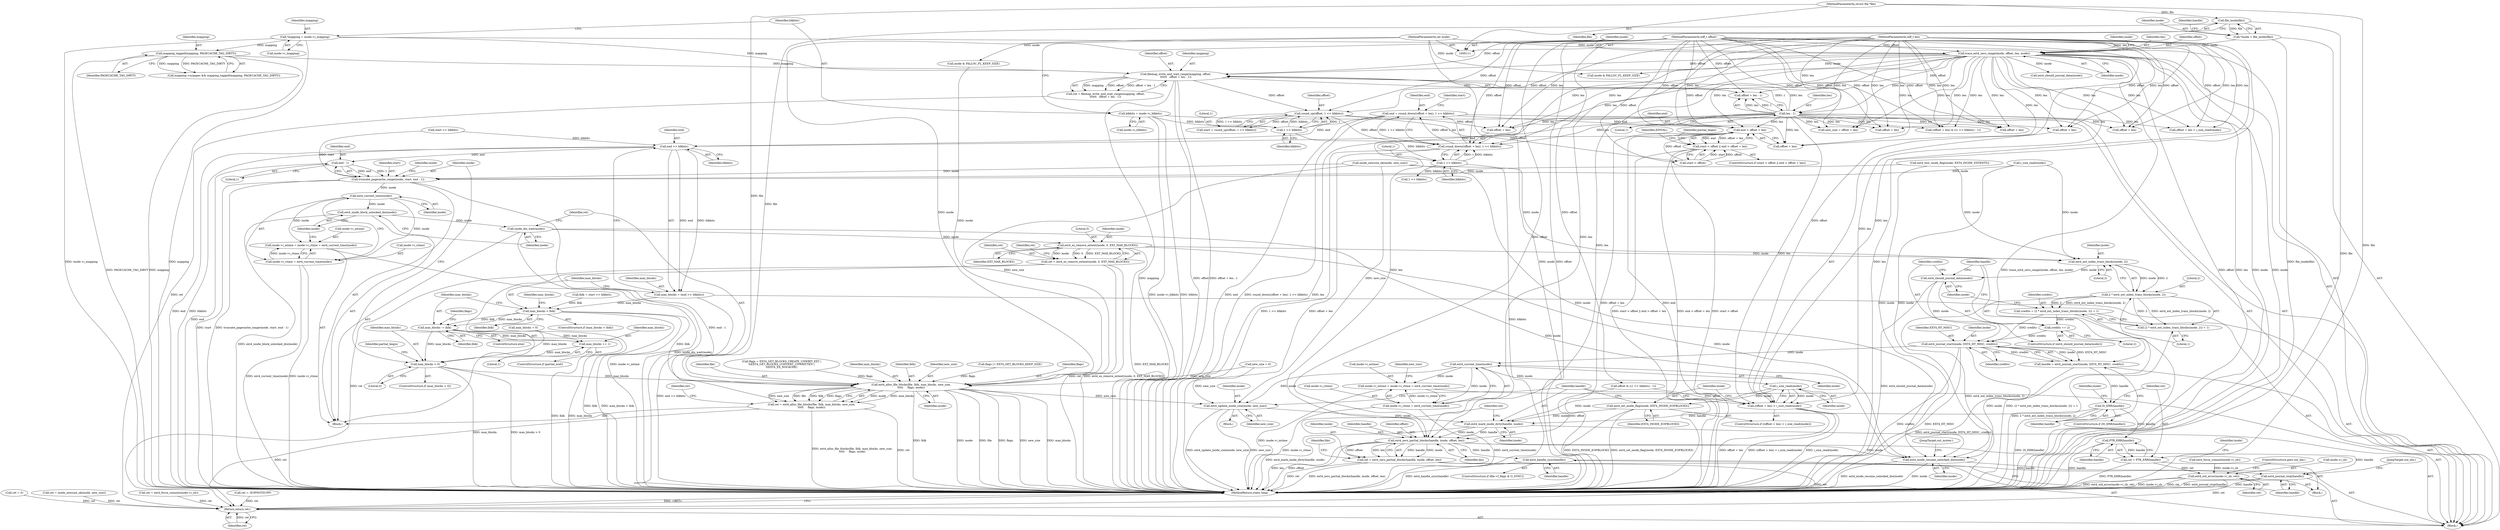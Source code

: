 digraph "0_linux_0f2af21aae11972fa924374ddcf52e88347cf5a8@integer" {
"1000212" [label="(Call,end = round_down((offset + len), 1 << blkbits))"];
"1000214" [label="(Call,round_down((offset + len), 1 << blkbits))"];
"1000207" [label="(Call,round_up(offset, 1 << blkbits))"];
"1000193" [label="(Call,filemap_write_and_wait_range(mapping, offset,\n\t\t\t\t\t\t   offset + len - 1))"];
"1000187" [label="(Call,mapping_tagged(mapping, PAGECACHE_TAG_DIRTY))"];
"1000143" [label="(Call,*mapping = inode->i_mapping)"];
"1000113" [label="(MethodParameterIn,loff_t offset)"];
"1000154" [label="(Call,trace_ext4_zero_range(inode, offset, len, mode))"];
"1000118" [label="(Call,*inode = file_inode(file))"];
"1000120" [label="(Call,file_inode(file))"];
"1000112" [label="(MethodParameterIn,struct file *file)"];
"1000114" [label="(MethodParameterIn,loff_t len)"];
"1000115" [label="(MethodParameterIn,int mode)"];
"1000198" [label="(Call,len - 1)"];
"1000209" [label="(Call,1 << blkbits)"];
"1000149" [label="(Call,blkbits = inode->i_blkbits)"];
"1000218" [label="(Call,1 << blkbits)"];
"1000226" [label="(Call,end > offset + len)"];
"1000222" [label="(Call,start < offset || end > offset + len)"];
"1000261" [label="(Call,end >> blkbits)"];
"1000259" [label="(Call,max_blocks = (end >> blkbits))"];
"1000265" [label="(Call,max_blocks < lblk)"];
"1000272" [label="(Call,max_blocks -= lblk)"];
"1000333" [label="(Call,max_blocks += 1)"];
"1000337" [label="(Call,max_blocks > 0)"];
"1000363" [label="(Call,ext4_alloc_file_blocks(file, lblk, max_blocks, new_size,\n\t\t\t\t\t     flags, mode))"];
"1000361" [label="(Call,ret = ext4_alloc_file_blocks(file, lblk, max_blocks, new_size,\n\t\t\t\t\t     flags, mode))"];
"1000481" [label="(Return,return ret;)"];
"1000437" [label="(Call,ext4_update_inode_size(inode, new_size))"];
"1000452" [label="(Call,ext4_mark_inode_dirty(handle, inode))"];
"1000457" [label="(Call,ext4_zero_partial_blocks(handle, inode, offset, len))"];
"1000455" [label="(Call,ret = ext4_zero_partial_blocks(handle, inode, offset, len))"];
"1000468" [label="(Call,ext4_handle_sync(handle))"];
"1000470" [label="(Call,ext4_journal_stop(handle))"];
"1000473" [label="(Call,ext4_inode_resume_unlocked_dio(inode))"];
"1000344" [label="(Call,end - 1)"];
"1000341" [label="(Call,truncate_pagecache_range(inode, start, end - 1))"];
"1000355" [label="(Call,ext4_current_time(inode))"];
"1000347" [label="(Call,inode->i_mtime = inode->i_ctime = ext4_current_time(inode))"];
"1000351" [label="(Call,inode->i_ctime = ext4_current_time(inode))"];
"1000357" [label="(Call,ext4_inode_block_unlocked_dio(inode))"];
"1000359" [label="(Call,inode_dio_wait(inode))"];
"1000375" [label="(Call,ext4_es_remove_extent(inode, 0, EXT_MAX_BLOCKS))"];
"1000373" [label="(Call,ret = ext4_es_remove_extent(inode, 0, EXT_MAX_BLOCKS))"];
"1000394" [label="(Call,ext4_ext_index_trans_blocks(inode, 2))"];
"1000392" [label="(Call,2 * ext4_ext_index_trans_blocks(inode, 2))"];
"1000389" [label="(Call,credits = (2 * ext4_ext_index_trans_blocks(inode, 2)) + 1)"];
"1000401" [label="(Call,credits += 2)"];
"1000406" [label="(Call,ext4_journal_start(inode, EXT4_HT_MISC, credits))"];
"1000404" [label="(Call,handle = ext4_journal_start(inode, EXT4_HT_MISC, credits))"];
"1000411" [label="(Call,IS_ERR(handle))"];
"1000416" [label="(Call,PTR_ERR(handle))"];
"1000414" [label="(Call,ret = PTR_ERR(handle))"];
"1000418" [label="(Call,ext4_std_error(inode->i_sb, ret))"];
"1000432" [label="(Call,ext4_current_time(inode))"];
"1000424" [label="(Call,inode->i_mtime = inode->i_ctime = ext4_current_time(inode))"];
"1000428" [label="(Call,inode->i_ctime = ext4_current_time(inode))"];
"1000447" [label="(Call,i_size_read(inode))"];
"1000443" [label="(Call,(offset + len) > i_size_read(inode))"];
"1000449" [label="(Call,ext4_set_inode_flag(inode, EXT4_INODE_EOFBLOCKS))"];
"1000391" [label="(Call,(2 * ext4_ext_index_trans_blocks(inode, 2)) + 1)"];
"1000399" [label="(Call,ext4_should_journal_data(inode))"];
"1000396" [label="(Literal,2)"];
"1000465" [label="(Identifier,file)"];
"1000246" [label="(Call,offset + len)"];
"1000334" [label="(Identifier,max_blocks)"];
"1000404" [label="(Call,handle = ext4_journal_start(inode, EXT4_HT_MISC, credits))"];
"1000195" [label="(Identifier,offset)"];
"1000228" [label="(Call,offset + len)"];
"1000296" [label="(Call,ext4_test_inode_flag(inode, EXT4_INODE_EXTENTS))"];
"1000272" [label="(Call,max_blocks -= lblk)"];
"1000449" [label="(Call,ext4_set_inode_flag(inode, EXT4_INODE_EOFBLOCKS))"];
"1000409" [label="(Identifier,credits)"];
"1000481" [label="(Return,return ret;)"];
"1000363" [label="(Call,ext4_alloc_file_blocks(file, lblk, max_blocks, new_size,\n\t\t\t\t\t     flags, mode))"];
"1000468" [label="(Call,ext4_handle_sync(handle))"];
"1000452" [label="(Call,ext4_mark_inode_dirty(handle, inode))"];
"1000235" [label="(Identifier,partial_begin)"];
"1000155" [label="(Identifier,inode)"];
"1000462" [label="(ControlStructure,if (file->f_flags & O_SYNC))"];
"1000267" [label="(Identifier,lblk)"];
"1000472" [label="(JumpTarget,out_dio:)"];
"1000300" [label="(Call,ret = -EOPNOTSUPP)"];
"1000456" [label="(Identifier,ret)"];
"1000266" [label="(Identifier,max_blocks)"];
"1000447" [label="(Call,i_size_read(inode))"];
"1000422" [label="(Identifier,ret)"];
"1000150" [label="(Identifier,blkbits)"];
"1000411" [label="(Call,IS_ERR(handle))"];
"1000239" [label="(Call,1 << blkbits)"];
"1000351" [label="(Call,inode->i_ctime = ext4_current_time(inode))"];
"1000169" [label="(Call,ext4_should_journal_data(inode))"];
"1000471" [label="(Identifier,handle)"];
"1000331" [label="(ControlStructure,if (partial_end))"];
"1000439" [label="(Identifier,new_size)"];
"1000112" [label="(MethodParameterIn,struct file *file)"];
"1000458" [label="(Identifier,handle)"];
"1000198" [label="(Call,len - 1)"];
"1000378" [label="(Identifier,EXT_MAX_BLOCKS)"];
"1000394" [label="(Call,ext4_ext_index_trans_blocks(inode, 2))"];
"1000413" [label="(Block,)"];
"1000145" [label="(Call,inode->i_mapping)"];
"1000340" [label="(Block,)"];
"1000342" [label="(Identifier,inode)"];
"1000276" [label="(Identifier,flags)"];
"1000193" [label="(Call,filemap_write_and_wait_range(mapping, offset,\n\t\t\t\t\t\t   offset + len - 1))"];
"1000189" [label="(Identifier,PAGECACHE_TAG_DIRTY)"];
"1000364" [label="(Identifier,file)"];
"1000345" [label="(Identifier,end)"];
"1000212" [label="(Call,end = round_down((offset + len), 1 << blkbits))"];
"1000318" [label="(Call,new_size = offset + len)"];
"1000236" [label="(Call,offset & ((1 << blkbits) - 1))"];
"1000393" [label="(Literal,2)"];
"1000392" [label="(Call,2 * ext4_ext_index_trans_blocks(inode, 2))"];
"1000114" [label="(MethodParameterIn,loff_t len)"];
"1000335" [label="(Literal,1)"];
"1000121" [label="(Identifier,file)"];
"1000455" [label="(Call,ret = ext4_zero_partial_blocks(handle, inode, offset, len))"];
"1000213" [label="(Identifier,end)"];
"1000194" [label="(Identifier,mapping)"];
"1000385" [label="(Identifier,partial_begin)"];
"1000210" [label="(Literal,1)"];
"1000400" [label="(Identifier,inode)"];
"1000424" [label="(Call,inode->i_mtime = inode->i_ctime = ext4_current_time(inode))"];
"1000226" [label="(Call,end > offset + len)"];
"1000320" [label="(Call,offset + len)"];
"1000259" [label="(Call,max_blocks = (end >> blkbits))"];
"1000344" [label="(Call,end - 1)"];
"1000391" [label="(Call,(2 * ext4_ext_index_trans_blocks(inode, 2)) + 1)"];
"1000183" [label="(Call,mapping->nrpages && mapping_tagged(mapping, PAGECACHE_TAG_DIRTY))"];
"1000156" [label="(Identifier,offset)"];
"1000417" [label="(Identifier,handle)"];
"1000408" [label="(Identifier,EXT4_HT_MISC)"];
"1000163" [label="(Identifier,inode)"];
"1000265" [label="(Call,max_blocks < lblk)"];
"1000118" [label="(Call,*inode = file_inode(file))"];
"1000405" [label="(Identifier,handle)"];
"1000375" [label="(Call,ext4_es_remove_extent(inode, 0, EXT_MAX_BLOCKS))"];
"1000261" [label="(Call,end >> blkbits)"];
"1000325" [label="(Call,inode_newsize_ok(inode, new_size))"];
"1000312" [label="(Call,offset + len)"];
"1000346" [label="(Literal,1)"];
"1000233" [label="(Identifier,EINVAL)"];
"1000219" [label="(Literal,1)"];
"1000469" [label="(Identifier,handle)"];
"1000209" [label="(Call,1 << blkbits)"];
"1000275" [label="(Call,flags = EXT4_GET_BLOCKS_CREATE_UNWRIT_EXT |\n\t\tEXT4_GET_BLOCKS_CONVERT_UNWRITTEN |\n\t\tEXT4_EX_NOCACHE)"];
"1000222" [label="(Call,start < offset || end > offset + len)"];
"1000415" [label="(Identifier,ret)"];
"1000260" [label="(Identifier,max_blocks)"];
"1000475" [label="(JumpTarget,out_mutex:)"];
"1000274" [label="(Identifier,lblk)"];
"1000442" [label="(ControlStructure,if ((offset + len) > i_size_read(inode)))"];
"1000366" [label="(Identifier,max_blocks)"];
"1000220" [label="(Identifier,blkbits)"];
"1000376" [label="(Identifier,inode)"];
"1000470" [label="(Call,ext4_journal_stop(handle))"];
"1000450" [label="(Identifier,inode)"];
"1000128" [label="(Call,new_size = 0)"];
"1000473" [label="(Call,ext4_inode_resume_unlocked_dio(inode))"];
"1000207" [label="(Call,round_up(offset, 1 << blkbits))"];
"1000199" [label="(Identifier,len)"];
"1000341" [label="(Call,truncate_pagecache_range(inode, start, end - 1))"];
"1000263" [label="(Identifier,blkbits)"];
"1000132" [label="(Call,ret = 0)"];
"1000158" [label="(Identifier,mode)"];
"1000116" [label="(Block,)"];
"1000214" [label="(Call,round_down((offset + len), 1 << blkbits))"];
"1000269" [label="(Identifier,max_blocks)"];
"1000191" [label="(Call,ret = filemap_write_and_wait_range(mapping, offset,\n\t\t\t\t\t\t   offset + len - 1))"];
"1000474" [label="(Identifier,inode)"];
"1000256" [label="(Call,start >> blkbits)"];
"1000188" [label="(Identifier,mapping)"];
"1000460" [label="(Identifier,offset)"];
"1000352" [label="(Call,inode->i_ctime)"];
"1000143" [label="(Call,*mapping = inode->i_mapping)"];
"1000432" [label="(Call,ext4_current_time(inode))"];
"1000459" [label="(Identifier,inode)"];
"1000416" [label="(Call,PTR_ERR(handle))"];
"1000262" [label="(Identifier,end)"];
"1000426" [label="(Identifier,inode)"];
"1000483" [label="(MethodReturn,static long)"];
"1000337" [label="(Call,max_blocks > 0)"];
"1000336" [label="(ControlStructure,if (max_blocks > 0))"];
"1000365" [label="(Identifier,lblk)"];
"1000438" [label="(Identifier,inode)"];
"1000154" [label="(Call,trace_ext4_zero_range(inode, offset, len, mode))"];
"1000362" [label="(Identifier,ret)"];
"1000373" [label="(Call,ret = ext4_es_remove_extent(inode, 0, EXT_MAX_BLOCKS))"];
"1000457" [label="(Call,ext4_zero_partial_blocks(handle, inode, offset, len))"];
"1000283" [label="(Call,mode & FALLOC_FL_KEEP_SIZE)"];
"1000119" [label="(Identifier,inode)"];
"1000268" [label="(Call,max_blocks = 0)"];
"1000323" [label="(Call,ret = inode_newsize_ok(inode, new_size))"];
"1000315" [label="(Call,i_size_read(inode))"];
"1000443" [label="(Call,(offset + len) > i_size_read(inode))"];
"1000412" [label="(Identifier,handle)"];
"1000395" [label="(Identifier,inode)"];
"1000374" [label="(Identifier,ret)"];
"1000223" [label="(Call,start < offset)"];
"1000308" [label="(Call,mode & FALLOC_FL_KEEP_SIZE)"];
"1000113" [label="(MethodParameterIn,loff_t offset)"];
"1000151" [label="(Call,inode->i_blkbits)"];
"1000254" [label="(Call,lblk = start >> blkbits)"];
"1000311" [label="(Call,offset + len > i_size_read(inode))"];
"1000347" [label="(Call,inode->i_mtime = inode->i_ctime = ext4_current_time(inode))"];
"1000349" [label="(Identifier,inode)"];
"1000397" [label="(Literal,1)"];
"1000356" [label="(Identifier,inode)"];
"1000357" [label="(Call,ext4_inode_block_unlocked_dio(inode))"];
"1000211" [label="(Identifier,blkbits)"];
"1000425" [label="(Call,inode->i_mtime)"];
"1000149" [label="(Call,blkbits = inode->i_blkbits)"];
"1000339" [label="(Literal,0)"];
"1000371" [label="(Identifier,ret)"];
"1000367" [label="(Identifier,new_size)"];
"1000407" [label="(Identifier,inode)"];
"1000187" [label="(Call,mapping_tagged(mapping, PAGECACHE_TAG_DIRTY))"];
"1000414" [label="(Call,ret = PTR_ERR(handle))"];
"1000196" [label="(Call,offset + len - 1)"];
"1000433" [label="(Identifier,inode)"];
"1000333" [label="(Call,max_blocks += 1)"];
"1000437" [label="(Call,ext4_update_inode_size(inode, new_size))"];
"1000360" [label="(Identifier,inode)"];
"1000390" [label="(Identifier,credits)"];
"1000286" [label="(Call,flags |= EXT4_GET_BLOCKS_KEEP_SIZE)"];
"1000403" [label="(Literal,2)"];
"1000380" [label="(Identifier,ret)"];
"1000454" [label="(Identifier,inode)"];
"1000338" [label="(Identifier,max_blocks)"];
"1000451" [label="(Identifier,EXT4_INODE_EOFBLOCKS)"];
"1000361" [label="(Call,ret = ext4_alloc_file_blocks(file, lblk, max_blocks, new_size,\n\t\t\t\t\t     flags, mode))"];
"1000428" [label="(Call,inode->i_ctime = ext4_current_time(inode))"];
"1000124" [label="(Identifier,handle)"];
"1000399" [label="(Call,ext4_should_journal_data(inode))"];
"1000144" [label="(Identifier,mapping)"];
"1000369" [label="(Identifier,mode)"];
"1000157" [label="(Identifier,len)"];
"1000200" [label="(Literal,1)"];
"1000348" [label="(Call,inode->i_mtime)"];
"1000115" [label="(MethodParameterIn,int mode)"];
"1000273" [label="(Identifier,max_blocks)"];
"1000227" [label="(Identifier,end)"];
"1000436" [label="(Block,)"];
"1000359" [label="(Call,inode_dio_wait(inode))"];
"1000172" [label="(Call,ret = ext4_force_commit(inode->i_sb))"];
"1000174" [label="(Call,ext4_force_commit(inode->i_sb))"];
"1000355" [label="(Call,ext4_current_time(inode))"];
"1000406" [label="(Call,ext4_journal_start(inode, EXT4_HT_MISC, credits))"];
"1000377" [label="(Literal,0)"];
"1000221" [label="(ControlStructure,if (start < offset || end > offset + len))"];
"1000401" [label="(Call,credits += 2)"];
"1000429" [label="(Call,inode->i_ctime)"];
"1000271" [label="(ControlStructure,else)"];
"1000448" [label="(Identifier,inode)"];
"1000423" [label="(ControlStructure,goto out_dio;)"];
"1000398" [label="(ControlStructure,if (ext4_should_journal_data(inode)))"];
"1000120" [label="(Call,file_inode(file))"];
"1000461" [label="(Identifier,len)"];
"1000420" [label="(Identifier,inode)"];
"1000453" [label="(Identifier,handle)"];
"1000419" [label="(Call,inode->i_sb)"];
"1000224" [label="(Identifier,start)"];
"1000482" [label="(Identifier,ret)"];
"1000264" [label="(ControlStructure,if (max_blocks < lblk))"];
"1000444" [label="(Call,offset + len)"];
"1000410" [label="(ControlStructure,if (IS_ERR(handle)))"];
"1000389" [label="(Call,credits = (2 * ext4_ext_index_trans_blocks(inode, 2)) + 1)"];
"1000245" [label="(Call,(offset + len) & ((1 << blkbits) - 1))"];
"1000343" [label="(Identifier,start)"];
"1000208" [label="(Identifier,offset)"];
"1000218" [label="(Call,1 << blkbits)"];
"1000402" [label="(Identifier,credits)"];
"1000435" [label="(Identifier,new_size)"];
"1000205" [label="(Call,start = round_up(offset, 1 << blkbits))"];
"1000418" [label="(Call,ext4_std_error(inode->i_sb, ret))"];
"1000368" [label="(Identifier,flags)"];
"1000358" [label="(Identifier,inode)"];
"1000215" [label="(Call,offset + len)"];
"1000212" -> "1000116"  [label="AST: "];
"1000212" -> "1000214"  [label="CFG: "];
"1000213" -> "1000212"  [label="AST: "];
"1000214" -> "1000212"  [label="AST: "];
"1000224" -> "1000212"  [label="CFG: "];
"1000212" -> "1000483"  [label="DDG: round_down((offset + len), 1 << blkbits)"];
"1000212" -> "1000483"  [label="DDG: end"];
"1000214" -> "1000212"  [label="DDG: offset + len"];
"1000214" -> "1000212"  [label="DDG: 1 << blkbits"];
"1000212" -> "1000226"  [label="DDG: end"];
"1000212" -> "1000261"  [label="DDG: end"];
"1000214" -> "1000218"  [label="CFG: "];
"1000215" -> "1000214"  [label="AST: "];
"1000218" -> "1000214"  [label="AST: "];
"1000214" -> "1000483"  [label="DDG: 1 << blkbits"];
"1000214" -> "1000483"  [label="DDG: offset + len"];
"1000207" -> "1000214"  [label="DDG: offset"];
"1000113" -> "1000214"  [label="DDG: offset"];
"1000154" -> "1000214"  [label="DDG: len"];
"1000198" -> "1000214"  [label="DDG: len"];
"1000114" -> "1000214"  [label="DDG: len"];
"1000218" -> "1000214"  [label="DDG: 1"];
"1000218" -> "1000214"  [label="DDG: blkbits"];
"1000207" -> "1000205"  [label="AST: "];
"1000207" -> "1000209"  [label="CFG: "];
"1000208" -> "1000207"  [label="AST: "];
"1000209" -> "1000207"  [label="AST: "];
"1000205" -> "1000207"  [label="CFG: "];
"1000207" -> "1000205"  [label="DDG: offset"];
"1000207" -> "1000205"  [label="DDG: 1 << blkbits"];
"1000193" -> "1000207"  [label="DDG: offset"];
"1000154" -> "1000207"  [label="DDG: offset"];
"1000113" -> "1000207"  [label="DDG: offset"];
"1000209" -> "1000207"  [label="DDG: 1"];
"1000209" -> "1000207"  [label="DDG: blkbits"];
"1000207" -> "1000215"  [label="DDG: offset"];
"1000207" -> "1000223"  [label="DDG: offset"];
"1000193" -> "1000191"  [label="AST: "];
"1000193" -> "1000196"  [label="CFG: "];
"1000194" -> "1000193"  [label="AST: "];
"1000195" -> "1000193"  [label="AST: "];
"1000196" -> "1000193"  [label="AST: "];
"1000191" -> "1000193"  [label="CFG: "];
"1000193" -> "1000483"  [label="DDG: mapping"];
"1000193" -> "1000483"  [label="DDG: offset"];
"1000193" -> "1000483"  [label="DDG: offset + len - 1"];
"1000193" -> "1000191"  [label="DDG: mapping"];
"1000193" -> "1000191"  [label="DDG: offset"];
"1000193" -> "1000191"  [label="DDG: offset + len - 1"];
"1000187" -> "1000193"  [label="DDG: mapping"];
"1000143" -> "1000193"  [label="DDG: mapping"];
"1000113" -> "1000193"  [label="DDG: offset"];
"1000154" -> "1000193"  [label="DDG: offset"];
"1000198" -> "1000193"  [label="DDG: len"];
"1000198" -> "1000193"  [label="DDG: 1"];
"1000187" -> "1000183"  [label="AST: "];
"1000187" -> "1000189"  [label="CFG: "];
"1000188" -> "1000187"  [label="AST: "];
"1000189" -> "1000187"  [label="AST: "];
"1000183" -> "1000187"  [label="CFG: "];
"1000187" -> "1000483"  [label="DDG: mapping"];
"1000187" -> "1000483"  [label="DDG: PAGECACHE_TAG_DIRTY"];
"1000187" -> "1000183"  [label="DDG: mapping"];
"1000187" -> "1000183"  [label="DDG: PAGECACHE_TAG_DIRTY"];
"1000143" -> "1000187"  [label="DDG: mapping"];
"1000143" -> "1000116"  [label="AST: "];
"1000143" -> "1000145"  [label="CFG: "];
"1000144" -> "1000143"  [label="AST: "];
"1000145" -> "1000143"  [label="AST: "];
"1000150" -> "1000143"  [label="CFG: "];
"1000143" -> "1000483"  [label="DDG: mapping"];
"1000143" -> "1000483"  [label="DDG: inode->i_mapping"];
"1000113" -> "1000111"  [label="AST: "];
"1000113" -> "1000483"  [label="DDG: offset"];
"1000113" -> "1000154"  [label="DDG: offset"];
"1000113" -> "1000196"  [label="DDG: offset"];
"1000113" -> "1000215"  [label="DDG: offset"];
"1000113" -> "1000223"  [label="DDG: offset"];
"1000113" -> "1000226"  [label="DDG: offset"];
"1000113" -> "1000228"  [label="DDG: offset"];
"1000113" -> "1000236"  [label="DDG: offset"];
"1000113" -> "1000245"  [label="DDG: offset"];
"1000113" -> "1000246"  [label="DDG: offset"];
"1000113" -> "1000311"  [label="DDG: offset"];
"1000113" -> "1000312"  [label="DDG: offset"];
"1000113" -> "1000318"  [label="DDG: offset"];
"1000113" -> "1000320"  [label="DDG: offset"];
"1000113" -> "1000443"  [label="DDG: offset"];
"1000113" -> "1000444"  [label="DDG: offset"];
"1000113" -> "1000457"  [label="DDG: offset"];
"1000154" -> "1000116"  [label="AST: "];
"1000154" -> "1000158"  [label="CFG: "];
"1000155" -> "1000154"  [label="AST: "];
"1000156" -> "1000154"  [label="AST: "];
"1000157" -> "1000154"  [label="AST: "];
"1000158" -> "1000154"  [label="AST: "];
"1000163" -> "1000154"  [label="CFG: "];
"1000154" -> "1000483"  [label="DDG: len"];
"1000154" -> "1000483"  [label="DDG: inode"];
"1000154" -> "1000483"  [label="DDG: mode"];
"1000154" -> "1000483"  [label="DDG: trace_ext4_zero_range(inode, offset, len, mode)"];
"1000154" -> "1000483"  [label="DDG: offset"];
"1000118" -> "1000154"  [label="DDG: inode"];
"1000114" -> "1000154"  [label="DDG: len"];
"1000115" -> "1000154"  [label="DDG: mode"];
"1000154" -> "1000169"  [label="DDG: inode"];
"1000154" -> "1000196"  [label="DDG: offset"];
"1000154" -> "1000198"  [label="DDG: len"];
"1000154" -> "1000215"  [label="DDG: len"];
"1000154" -> "1000226"  [label="DDG: len"];
"1000154" -> "1000228"  [label="DDG: len"];
"1000154" -> "1000245"  [label="DDG: len"];
"1000154" -> "1000246"  [label="DDG: len"];
"1000154" -> "1000283"  [label="DDG: mode"];
"1000154" -> "1000311"  [label="DDG: len"];
"1000154" -> "1000312"  [label="DDG: len"];
"1000154" -> "1000318"  [label="DDG: len"];
"1000154" -> "1000320"  [label="DDG: len"];
"1000154" -> "1000443"  [label="DDG: len"];
"1000154" -> "1000444"  [label="DDG: len"];
"1000154" -> "1000457"  [label="DDG: len"];
"1000118" -> "1000116"  [label="AST: "];
"1000118" -> "1000120"  [label="CFG: "];
"1000119" -> "1000118"  [label="AST: "];
"1000120" -> "1000118"  [label="AST: "];
"1000124" -> "1000118"  [label="CFG: "];
"1000118" -> "1000483"  [label="DDG: file_inode(file)"];
"1000120" -> "1000118"  [label="DDG: file"];
"1000120" -> "1000121"  [label="CFG: "];
"1000121" -> "1000120"  [label="AST: "];
"1000120" -> "1000483"  [label="DDG: file"];
"1000112" -> "1000120"  [label="DDG: file"];
"1000120" -> "1000363"  [label="DDG: file"];
"1000112" -> "1000111"  [label="AST: "];
"1000112" -> "1000483"  [label="DDG: file"];
"1000112" -> "1000363"  [label="DDG: file"];
"1000114" -> "1000111"  [label="AST: "];
"1000114" -> "1000483"  [label="DDG: len"];
"1000114" -> "1000198"  [label="DDG: len"];
"1000114" -> "1000215"  [label="DDG: len"];
"1000114" -> "1000226"  [label="DDG: len"];
"1000114" -> "1000228"  [label="DDG: len"];
"1000114" -> "1000245"  [label="DDG: len"];
"1000114" -> "1000246"  [label="DDG: len"];
"1000114" -> "1000311"  [label="DDG: len"];
"1000114" -> "1000312"  [label="DDG: len"];
"1000114" -> "1000318"  [label="DDG: len"];
"1000114" -> "1000320"  [label="DDG: len"];
"1000114" -> "1000443"  [label="DDG: len"];
"1000114" -> "1000444"  [label="DDG: len"];
"1000114" -> "1000457"  [label="DDG: len"];
"1000115" -> "1000111"  [label="AST: "];
"1000115" -> "1000483"  [label="DDG: mode"];
"1000115" -> "1000283"  [label="DDG: mode"];
"1000115" -> "1000308"  [label="DDG: mode"];
"1000115" -> "1000363"  [label="DDG: mode"];
"1000198" -> "1000196"  [label="AST: "];
"1000198" -> "1000200"  [label="CFG: "];
"1000199" -> "1000198"  [label="AST: "];
"1000200" -> "1000198"  [label="AST: "];
"1000196" -> "1000198"  [label="CFG: "];
"1000198" -> "1000483"  [label="DDG: len"];
"1000198" -> "1000196"  [label="DDG: len"];
"1000198" -> "1000196"  [label="DDG: 1"];
"1000198" -> "1000215"  [label="DDG: len"];
"1000198" -> "1000226"  [label="DDG: len"];
"1000198" -> "1000228"  [label="DDG: len"];
"1000198" -> "1000245"  [label="DDG: len"];
"1000198" -> "1000246"  [label="DDG: len"];
"1000198" -> "1000311"  [label="DDG: len"];
"1000198" -> "1000312"  [label="DDG: len"];
"1000198" -> "1000318"  [label="DDG: len"];
"1000198" -> "1000320"  [label="DDG: len"];
"1000198" -> "1000443"  [label="DDG: len"];
"1000198" -> "1000444"  [label="DDG: len"];
"1000198" -> "1000457"  [label="DDG: len"];
"1000209" -> "1000211"  [label="CFG: "];
"1000210" -> "1000209"  [label="AST: "];
"1000211" -> "1000209"  [label="AST: "];
"1000149" -> "1000209"  [label="DDG: blkbits"];
"1000209" -> "1000218"  [label="DDG: blkbits"];
"1000149" -> "1000116"  [label="AST: "];
"1000149" -> "1000151"  [label="CFG: "];
"1000150" -> "1000149"  [label="AST: "];
"1000151" -> "1000149"  [label="AST: "];
"1000155" -> "1000149"  [label="CFG: "];
"1000149" -> "1000483"  [label="DDG: inode->i_blkbits"];
"1000149" -> "1000483"  [label="DDG: blkbits"];
"1000218" -> "1000220"  [label="CFG: "];
"1000219" -> "1000218"  [label="AST: "];
"1000220" -> "1000218"  [label="AST: "];
"1000218" -> "1000483"  [label="DDG: blkbits"];
"1000218" -> "1000239"  [label="DDG: blkbits"];
"1000226" -> "1000222"  [label="AST: "];
"1000226" -> "1000228"  [label="CFG: "];
"1000227" -> "1000226"  [label="AST: "];
"1000228" -> "1000226"  [label="AST: "];
"1000222" -> "1000226"  [label="CFG: "];
"1000226" -> "1000483"  [label="DDG: end"];
"1000226" -> "1000483"  [label="DDG: offset + len"];
"1000226" -> "1000222"  [label="DDG: end"];
"1000226" -> "1000222"  [label="DDG: offset + len"];
"1000223" -> "1000226"  [label="DDG: offset"];
"1000226" -> "1000261"  [label="DDG: end"];
"1000222" -> "1000221"  [label="AST: "];
"1000222" -> "1000223"  [label="CFG: "];
"1000223" -> "1000222"  [label="AST: "];
"1000233" -> "1000222"  [label="CFG: "];
"1000235" -> "1000222"  [label="CFG: "];
"1000222" -> "1000483"  [label="DDG: start < offset"];
"1000222" -> "1000483"  [label="DDG: end > offset + len"];
"1000222" -> "1000483"  [label="DDG: start < offset || end > offset + len"];
"1000223" -> "1000222"  [label="DDG: start"];
"1000223" -> "1000222"  [label="DDG: offset"];
"1000261" -> "1000259"  [label="AST: "];
"1000261" -> "1000263"  [label="CFG: "];
"1000262" -> "1000261"  [label="AST: "];
"1000263" -> "1000261"  [label="AST: "];
"1000259" -> "1000261"  [label="CFG: "];
"1000261" -> "1000483"  [label="DDG: blkbits"];
"1000261" -> "1000483"  [label="DDG: end"];
"1000261" -> "1000259"  [label="DDG: end"];
"1000261" -> "1000259"  [label="DDG: blkbits"];
"1000256" -> "1000261"  [label="DDG: blkbits"];
"1000261" -> "1000344"  [label="DDG: end"];
"1000259" -> "1000116"  [label="AST: "];
"1000260" -> "1000259"  [label="AST: "];
"1000266" -> "1000259"  [label="CFG: "];
"1000259" -> "1000483"  [label="DDG: end >> blkbits"];
"1000259" -> "1000265"  [label="DDG: max_blocks"];
"1000265" -> "1000264"  [label="AST: "];
"1000265" -> "1000267"  [label="CFG: "];
"1000266" -> "1000265"  [label="AST: "];
"1000267" -> "1000265"  [label="AST: "];
"1000269" -> "1000265"  [label="CFG: "];
"1000273" -> "1000265"  [label="CFG: "];
"1000265" -> "1000483"  [label="DDG: max_blocks < lblk"];
"1000265" -> "1000483"  [label="DDG: lblk"];
"1000254" -> "1000265"  [label="DDG: lblk"];
"1000265" -> "1000272"  [label="DDG: lblk"];
"1000265" -> "1000272"  [label="DDG: max_blocks"];
"1000265" -> "1000363"  [label="DDG: lblk"];
"1000272" -> "1000271"  [label="AST: "];
"1000272" -> "1000274"  [label="CFG: "];
"1000273" -> "1000272"  [label="AST: "];
"1000274" -> "1000272"  [label="AST: "];
"1000276" -> "1000272"  [label="CFG: "];
"1000272" -> "1000483"  [label="DDG: lblk"];
"1000272" -> "1000483"  [label="DDG: max_blocks"];
"1000272" -> "1000333"  [label="DDG: max_blocks"];
"1000272" -> "1000337"  [label="DDG: max_blocks"];
"1000333" -> "1000331"  [label="AST: "];
"1000333" -> "1000335"  [label="CFG: "];
"1000334" -> "1000333"  [label="AST: "];
"1000335" -> "1000333"  [label="AST: "];
"1000338" -> "1000333"  [label="CFG: "];
"1000268" -> "1000333"  [label="DDG: max_blocks"];
"1000333" -> "1000337"  [label="DDG: max_blocks"];
"1000337" -> "1000336"  [label="AST: "];
"1000337" -> "1000339"  [label="CFG: "];
"1000338" -> "1000337"  [label="AST: "];
"1000339" -> "1000337"  [label="AST: "];
"1000342" -> "1000337"  [label="CFG: "];
"1000385" -> "1000337"  [label="CFG: "];
"1000337" -> "1000483"  [label="DDG: max_blocks"];
"1000337" -> "1000483"  [label="DDG: max_blocks > 0"];
"1000268" -> "1000337"  [label="DDG: max_blocks"];
"1000337" -> "1000363"  [label="DDG: max_blocks"];
"1000363" -> "1000361"  [label="AST: "];
"1000363" -> "1000369"  [label="CFG: "];
"1000364" -> "1000363"  [label="AST: "];
"1000365" -> "1000363"  [label="AST: "];
"1000366" -> "1000363"  [label="AST: "];
"1000367" -> "1000363"  [label="AST: "];
"1000368" -> "1000363"  [label="AST: "];
"1000369" -> "1000363"  [label="AST: "];
"1000361" -> "1000363"  [label="CFG: "];
"1000363" -> "1000483"  [label="DDG: lblk"];
"1000363" -> "1000483"  [label="DDG: mode"];
"1000363" -> "1000483"  [label="DDG: file"];
"1000363" -> "1000483"  [label="DDG: flags"];
"1000363" -> "1000483"  [label="DDG: new_size"];
"1000363" -> "1000483"  [label="DDG: max_blocks"];
"1000363" -> "1000361"  [label="DDG: mode"];
"1000363" -> "1000361"  [label="DDG: max_blocks"];
"1000363" -> "1000361"  [label="DDG: new_size"];
"1000363" -> "1000361"  [label="DDG: file"];
"1000363" -> "1000361"  [label="DDG: lblk"];
"1000363" -> "1000361"  [label="DDG: flags"];
"1000128" -> "1000363"  [label="DDG: new_size"];
"1000325" -> "1000363"  [label="DDG: new_size"];
"1000286" -> "1000363"  [label="DDG: flags"];
"1000275" -> "1000363"  [label="DDG: flags"];
"1000308" -> "1000363"  [label="DDG: mode"];
"1000363" -> "1000437"  [label="DDG: new_size"];
"1000361" -> "1000340"  [label="AST: "];
"1000362" -> "1000361"  [label="AST: "];
"1000371" -> "1000361"  [label="CFG: "];
"1000361" -> "1000483"  [label="DDG: ret"];
"1000361" -> "1000483"  [label="DDG: ext4_alloc_file_blocks(file, lblk, max_blocks, new_size,\n\t\t\t\t\t     flags, mode)"];
"1000361" -> "1000481"  [label="DDG: ret"];
"1000481" -> "1000116"  [label="AST: "];
"1000481" -> "1000482"  [label="CFG: "];
"1000482" -> "1000481"  [label="AST: "];
"1000483" -> "1000481"  [label="CFG: "];
"1000481" -> "1000483"  [label="DDG: <RET>"];
"1000482" -> "1000481"  [label="DDG: ret"];
"1000300" -> "1000481"  [label="DDG: ret"];
"1000418" -> "1000481"  [label="DDG: ret"];
"1000132" -> "1000481"  [label="DDG: ret"];
"1000323" -> "1000481"  [label="DDG: ret"];
"1000172" -> "1000481"  [label="DDG: ret"];
"1000373" -> "1000481"  [label="DDG: ret"];
"1000191" -> "1000481"  [label="DDG: ret"];
"1000455" -> "1000481"  [label="DDG: ret"];
"1000437" -> "1000436"  [label="AST: "];
"1000437" -> "1000439"  [label="CFG: "];
"1000438" -> "1000437"  [label="AST: "];
"1000439" -> "1000437"  [label="AST: "];
"1000453" -> "1000437"  [label="CFG: "];
"1000437" -> "1000483"  [label="DDG: ext4_update_inode_size(inode, new_size)"];
"1000437" -> "1000483"  [label="DDG: new_size"];
"1000432" -> "1000437"  [label="DDG: inode"];
"1000128" -> "1000437"  [label="DDG: new_size"];
"1000325" -> "1000437"  [label="DDG: new_size"];
"1000437" -> "1000452"  [label="DDG: inode"];
"1000452" -> "1000116"  [label="AST: "];
"1000452" -> "1000454"  [label="CFG: "];
"1000453" -> "1000452"  [label="AST: "];
"1000454" -> "1000452"  [label="AST: "];
"1000456" -> "1000452"  [label="CFG: "];
"1000452" -> "1000483"  [label="DDG: ext4_mark_inode_dirty(handle, inode)"];
"1000411" -> "1000452"  [label="DDG: handle"];
"1000449" -> "1000452"  [label="DDG: inode"];
"1000447" -> "1000452"  [label="DDG: inode"];
"1000452" -> "1000457"  [label="DDG: handle"];
"1000452" -> "1000457"  [label="DDG: inode"];
"1000457" -> "1000455"  [label="AST: "];
"1000457" -> "1000461"  [label="CFG: "];
"1000458" -> "1000457"  [label="AST: "];
"1000459" -> "1000457"  [label="AST: "];
"1000460" -> "1000457"  [label="AST: "];
"1000461" -> "1000457"  [label="AST: "];
"1000455" -> "1000457"  [label="CFG: "];
"1000457" -> "1000483"  [label="DDG: len"];
"1000457" -> "1000483"  [label="DDG: offset"];
"1000457" -> "1000455"  [label="DDG: handle"];
"1000457" -> "1000455"  [label="DDG: inode"];
"1000457" -> "1000455"  [label="DDG: offset"];
"1000457" -> "1000455"  [label="DDG: len"];
"1000236" -> "1000457"  [label="DDG: offset"];
"1000457" -> "1000468"  [label="DDG: handle"];
"1000457" -> "1000470"  [label="DDG: handle"];
"1000457" -> "1000473"  [label="DDG: inode"];
"1000455" -> "1000116"  [label="AST: "];
"1000456" -> "1000455"  [label="AST: "];
"1000465" -> "1000455"  [label="CFG: "];
"1000455" -> "1000483"  [label="DDG: ext4_zero_partial_blocks(handle, inode, offset, len)"];
"1000455" -> "1000483"  [label="DDG: ret"];
"1000468" -> "1000462"  [label="AST: "];
"1000468" -> "1000469"  [label="CFG: "];
"1000469" -> "1000468"  [label="AST: "];
"1000471" -> "1000468"  [label="CFG: "];
"1000468" -> "1000483"  [label="DDG: ext4_handle_sync(handle)"];
"1000468" -> "1000470"  [label="DDG: handle"];
"1000470" -> "1000116"  [label="AST: "];
"1000470" -> "1000471"  [label="CFG: "];
"1000471" -> "1000470"  [label="AST: "];
"1000472" -> "1000470"  [label="CFG: "];
"1000470" -> "1000483"  [label="DDG: handle"];
"1000470" -> "1000483"  [label="DDG: ext4_journal_stop(handle)"];
"1000473" -> "1000116"  [label="AST: "];
"1000473" -> "1000474"  [label="CFG: "];
"1000474" -> "1000473"  [label="AST: "];
"1000475" -> "1000473"  [label="CFG: "];
"1000473" -> "1000483"  [label="DDG: inode"];
"1000473" -> "1000483"  [label="DDG: ext4_inode_resume_unlocked_dio(inode)"];
"1000325" -> "1000473"  [label="DDG: inode"];
"1000375" -> "1000473"  [label="DDG: inode"];
"1000315" -> "1000473"  [label="DDG: inode"];
"1000406" -> "1000473"  [label="DDG: inode"];
"1000296" -> "1000473"  [label="DDG: inode"];
"1000359" -> "1000473"  [label="DDG: inode"];
"1000344" -> "1000341"  [label="AST: "];
"1000344" -> "1000346"  [label="CFG: "];
"1000345" -> "1000344"  [label="AST: "];
"1000346" -> "1000344"  [label="AST: "];
"1000341" -> "1000344"  [label="CFG: "];
"1000344" -> "1000483"  [label="DDG: end"];
"1000344" -> "1000341"  [label="DDG: end"];
"1000344" -> "1000341"  [label="DDG: 1"];
"1000341" -> "1000340"  [label="AST: "];
"1000342" -> "1000341"  [label="AST: "];
"1000343" -> "1000341"  [label="AST: "];
"1000349" -> "1000341"  [label="CFG: "];
"1000341" -> "1000483"  [label="DDG: end - 1"];
"1000341" -> "1000483"  [label="DDG: start"];
"1000341" -> "1000483"  [label="DDG: truncate_pagecache_range(inode, start, end - 1)"];
"1000325" -> "1000341"  [label="DDG: inode"];
"1000315" -> "1000341"  [label="DDG: inode"];
"1000296" -> "1000341"  [label="DDG: inode"];
"1000256" -> "1000341"  [label="DDG: start"];
"1000341" -> "1000355"  [label="DDG: inode"];
"1000355" -> "1000351"  [label="AST: "];
"1000355" -> "1000356"  [label="CFG: "];
"1000356" -> "1000355"  [label="AST: "];
"1000351" -> "1000355"  [label="CFG: "];
"1000355" -> "1000347"  [label="DDG: inode"];
"1000355" -> "1000351"  [label="DDG: inode"];
"1000355" -> "1000357"  [label="DDG: inode"];
"1000347" -> "1000340"  [label="AST: "];
"1000347" -> "1000351"  [label="CFG: "];
"1000348" -> "1000347"  [label="AST: "];
"1000351" -> "1000347"  [label="AST: "];
"1000358" -> "1000347"  [label="CFG: "];
"1000347" -> "1000483"  [label="DDG: inode->i_mtime"];
"1000351" -> "1000347"  [label="DDG: inode->i_ctime"];
"1000352" -> "1000351"  [label="AST: "];
"1000351" -> "1000483"  [label="DDG: inode->i_ctime"];
"1000351" -> "1000483"  [label="DDG: ext4_current_time(inode)"];
"1000357" -> "1000340"  [label="AST: "];
"1000357" -> "1000358"  [label="CFG: "];
"1000358" -> "1000357"  [label="AST: "];
"1000360" -> "1000357"  [label="CFG: "];
"1000357" -> "1000483"  [label="DDG: ext4_inode_block_unlocked_dio(inode)"];
"1000357" -> "1000359"  [label="DDG: inode"];
"1000359" -> "1000340"  [label="AST: "];
"1000359" -> "1000360"  [label="CFG: "];
"1000360" -> "1000359"  [label="AST: "];
"1000362" -> "1000359"  [label="CFG: "];
"1000359" -> "1000483"  [label="DDG: inode_dio_wait(inode)"];
"1000359" -> "1000375"  [label="DDG: inode"];
"1000375" -> "1000373"  [label="AST: "];
"1000375" -> "1000378"  [label="CFG: "];
"1000376" -> "1000375"  [label="AST: "];
"1000377" -> "1000375"  [label="AST: "];
"1000378" -> "1000375"  [label="AST: "];
"1000373" -> "1000375"  [label="CFG: "];
"1000375" -> "1000483"  [label="DDG: EXT_MAX_BLOCKS"];
"1000375" -> "1000373"  [label="DDG: inode"];
"1000375" -> "1000373"  [label="DDG: 0"];
"1000375" -> "1000373"  [label="DDG: EXT_MAX_BLOCKS"];
"1000375" -> "1000394"  [label="DDG: inode"];
"1000373" -> "1000340"  [label="AST: "];
"1000374" -> "1000373"  [label="AST: "];
"1000380" -> "1000373"  [label="CFG: "];
"1000373" -> "1000483"  [label="DDG: ext4_es_remove_extent(inode, 0, EXT_MAX_BLOCKS)"];
"1000373" -> "1000483"  [label="DDG: ret"];
"1000394" -> "1000392"  [label="AST: "];
"1000394" -> "1000396"  [label="CFG: "];
"1000395" -> "1000394"  [label="AST: "];
"1000396" -> "1000394"  [label="AST: "];
"1000392" -> "1000394"  [label="CFG: "];
"1000394" -> "1000392"  [label="DDG: inode"];
"1000394" -> "1000392"  [label="DDG: 2"];
"1000325" -> "1000394"  [label="DDG: inode"];
"1000315" -> "1000394"  [label="DDG: inode"];
"1000296" -> "1000394"  [label="DDG: inode"];
"1000394" -> "1000399"  [label="DDG: inode"];
"1000392" -> "1000391"  [label="AST: "];
"1000393" -> "1000392"  [label="AST: "];
"1000397" -> "1000392"  [label="CFG: "];
"1000392" -> "1000483"  [label="DDG: ext4_ext_index_trans_blocks(inode, 2)"];
"1000392" -> "1000389"  [label="DDG: 2"];
"1000392" -> "1000389"  [label="DDG: ext4_ext_index_trans_blocks(inode, 2)"];
"1000392" -> "1000391"  [label="DDG: 2"];
"1000392" -> "1000391"  [label="DDG: ext4_ext_index_trans_blocks(inode, 2)"];
"1000389" -> "1000116"  [label="AST: "];
"1000389" -> "1000391"  [label="CFG: "];
"1000390" -> "1000389"  [label="AST: "];
"1000391" -> "1000389"  [label="AST: "];
"1000400" -> "1000389"  [label="CFG: "];
"1000389" -> "1000483"  [label="DDG: (2 * ext4_ext_index_trans_blocks(inode, 2)) + 1"];
"1000389" -> "1000401"  [label="DDG: credits"];
"1000389" -> "1000406"  [label="DDG: credits"];
"1000401" -> "1000398"  [label="AST: "];
"1000401" -> "1000403"  [label="CFG: "];
"1000402" -> "1000401"  [label="AST: "];
"1000403" -> "1000401"  [label="AST: "];
"1000405" -> "1000401"  [label="CFG: "];
"1000401" -> "1000406"  [label="DDG: credits"];
"1000406" -> "1000404"  [label="AST: "];
"1000406" -> "1000409"  [label="CFG: "];
"1000407" -> "1000406"  [label="AST: "];
"1000408" -> "1000406"  [label="AST: "];
"1000409" -> "1000406"  [label="AST: "];
"1000404" -> "1000406"  [label="CFG: "];
"1000406" -> "1000483"  [label="DDG: credits"];
"1000406" -> "1000483"  [label="DDG: EXT4_HT_MISC"];
"1000406" -> "1000404"  [label="DDG: inode"];
"1000406" -> "1000404"  [label="DDG: EXT4_HT_MISC"];
"1000406" -> "1000404"  [label="DDG: credits"];
"1000399" -> "1000406"  [label="DDG: inode"];
"1000406" -> "1000432"  [label="DDG: inode"];
"1000404" -> "1000116"  [label="AST: "];
"1000405" -> "1000404"  [label="AST: "];
"1000412" -> "1000404"  [label="CFG: "];
"1000404" -> "1000483"  [label="DDG: ext4_journal_start(inode, EXT4_HT_MISC, credits)"];
"1000404" -> "1000411"  [label="DDG: handle"];
"1000411" -> "1000410"  [label="AST: "];
"1000411" -> "1000412"  [label="CFG: "];
"1000412" -> "1000411"  [label="AST: "];
"1000415" -> "1000411"  [label="CFG: "];
"1000426" -> "1000411"  [label="CFG: "];
"1000411" -> "1000483"  [label="DDG: IS_ERR(handle)"];
"1000411" -> "1000416"  [label="DDG: handle"];
"1000416" -> "1000414"  [label="AST: "];
"1000416" -> "1000417"  [label="CFG: "];
"1000417" -> "1000416"  [label="AST: "];
"1000414" -> "1000416"  [label="CFG: "];
"1000416" -> "1000483"  [label="DDG: handle"];
"1000416" -> "1000414"  [label="DDG: handle"];
"1000414" -> "1000413"  [label="AST: "];
"1000415" -> "1000414"  [label="AST: "];
"1000420" -> "1000414"  [label="CFG: "];
"1000414" -> "1000483"  [label="DDG: PTR_ERR(handle)"];
"1000414" -> "1000418"  [label="DDG: ret"];
"1000418" -> "1000413"  [label="AST: "];
"1000418" -> "1000422"  [label="CFG: "];
"1000419" -> "1000418"  [label="AST: "];
"1000422" -> "1000418"  [label="AST: "];
"1000423" -> "1000418"  [label="CFG: "];
"1000418" -> "1000483"  [label="DDG: ret"];
"1000418" -> "1000483"  [label="DDG: ext4_std_error(inode->i_sb, ret)"];
"1000418" -> "1000483"  [label="DDG: inode->i_sb"];
"1000174" -> "1000418"  [label="DDG: inode->i_sb"];
"1000432" -> "1000428"  [label="AST: "];
"1000432" -> "1000433"  [label="CFG: "];
"1000433" -> "1000432"  [label="AST: "];
"1000428" -> "1000432"  [label="CFG: "];
"1000432" -> "1000424"  [label="DDG: inode"];
"1000432" -> "1000428"  [label="DDG: inode"];
"1000432" -> "1000447"  [label="DDG: inode"];
"1000424" -> "1000116"  [label="AST: "];
"1000424" -> "1000428"  [label="CFG: "];
"1000425" -> "1000424"  [label="AST: "];
"1000428" -> "1000424"  [label="AST: "];
"1000435" -> "1000424"  [label="CFG: "];
"1000424" -> "1000483"  [label="DDG: inode->i_mtime"];
"1000428" -> "1000424"  [label="DDG: inode->i_ctime"];
"1000429" -> "1000428"  [label="AST: "];
"1000428" -> "1000483"  [label="DDG: ext4_current_time(inode)"];
"1000428" -> "1000483"  [label="DDG: inode->i_ctime"];
"1000447" -> "1000443"  [label="AST: "];
"1000447" -> "1000448"  [label="CFG: "];
"1000448" -> "1000447"  [label="AST: "];
"1000443" -> "1000447"  [label="CFG: "];
"1000447" -> "1000443"  [label="DDG: inode"];
"1000447" -> "1000449"  [label="DDG: inode"];
"1000443" -> "1000442"  [label="AST: "];
"1000444" -> "1000443"  [label="AST: "];
"1000450" -> "1000443"  [label="CFG: "];
"1000453" -> "1000443"  [label="CFG: "];
"1000443" -> "1000483"  [label="DDG: (offset + len) > i_size_read(inode)"];
"1000443" -> "1000483"  [label="DDG: i_size_read(inode)"];
"1000443" -> "1000483"  [label="DDG: offset + len"];
"1000236" -> "1000443"  [label="DDG: offset"];
"1000449" -> "1000442"  [label="AST: "];
"1000449" -> "1000451"  [label="CFG: "];
"1000450" -> "1000449"  [label="AST: "];
"1000451" -> "1000449"  [label="AST: "];
"1000453" -> "1000449"  [label="CFG: "];
"1000449" -> "1000483"  [label="DDG: ext4_set_inode_flag(inode, EXT4_INODE_EOFBLOCKS)"];
"1000449" -> "1000483"  [label="DDG: EXT4_INODE_EOFBLOCKS"];
"1000391" -> "1000397"  [label="CFG: "];
"1000397" -> "1000391"  [label="AST: "];
"1000391" -> "1000483"  [label="DDG: 2 * ext4_ext_index_trans_blocks(inode, 2)"];
"1000399" -> "1000398"  [label="AST: "];
"1000399" -> "1000400"  [label="CFG: "];
"1000400" -> "1000399"  [label="AST: "];
"1000402" -> "1000399"  [label="CFG: "];
"1000405" -> "1000399"  [label="CFG: "];
"1000399" -> "1000483"  [label="DDG: ext4_should_journal_data(inode)"];
}
